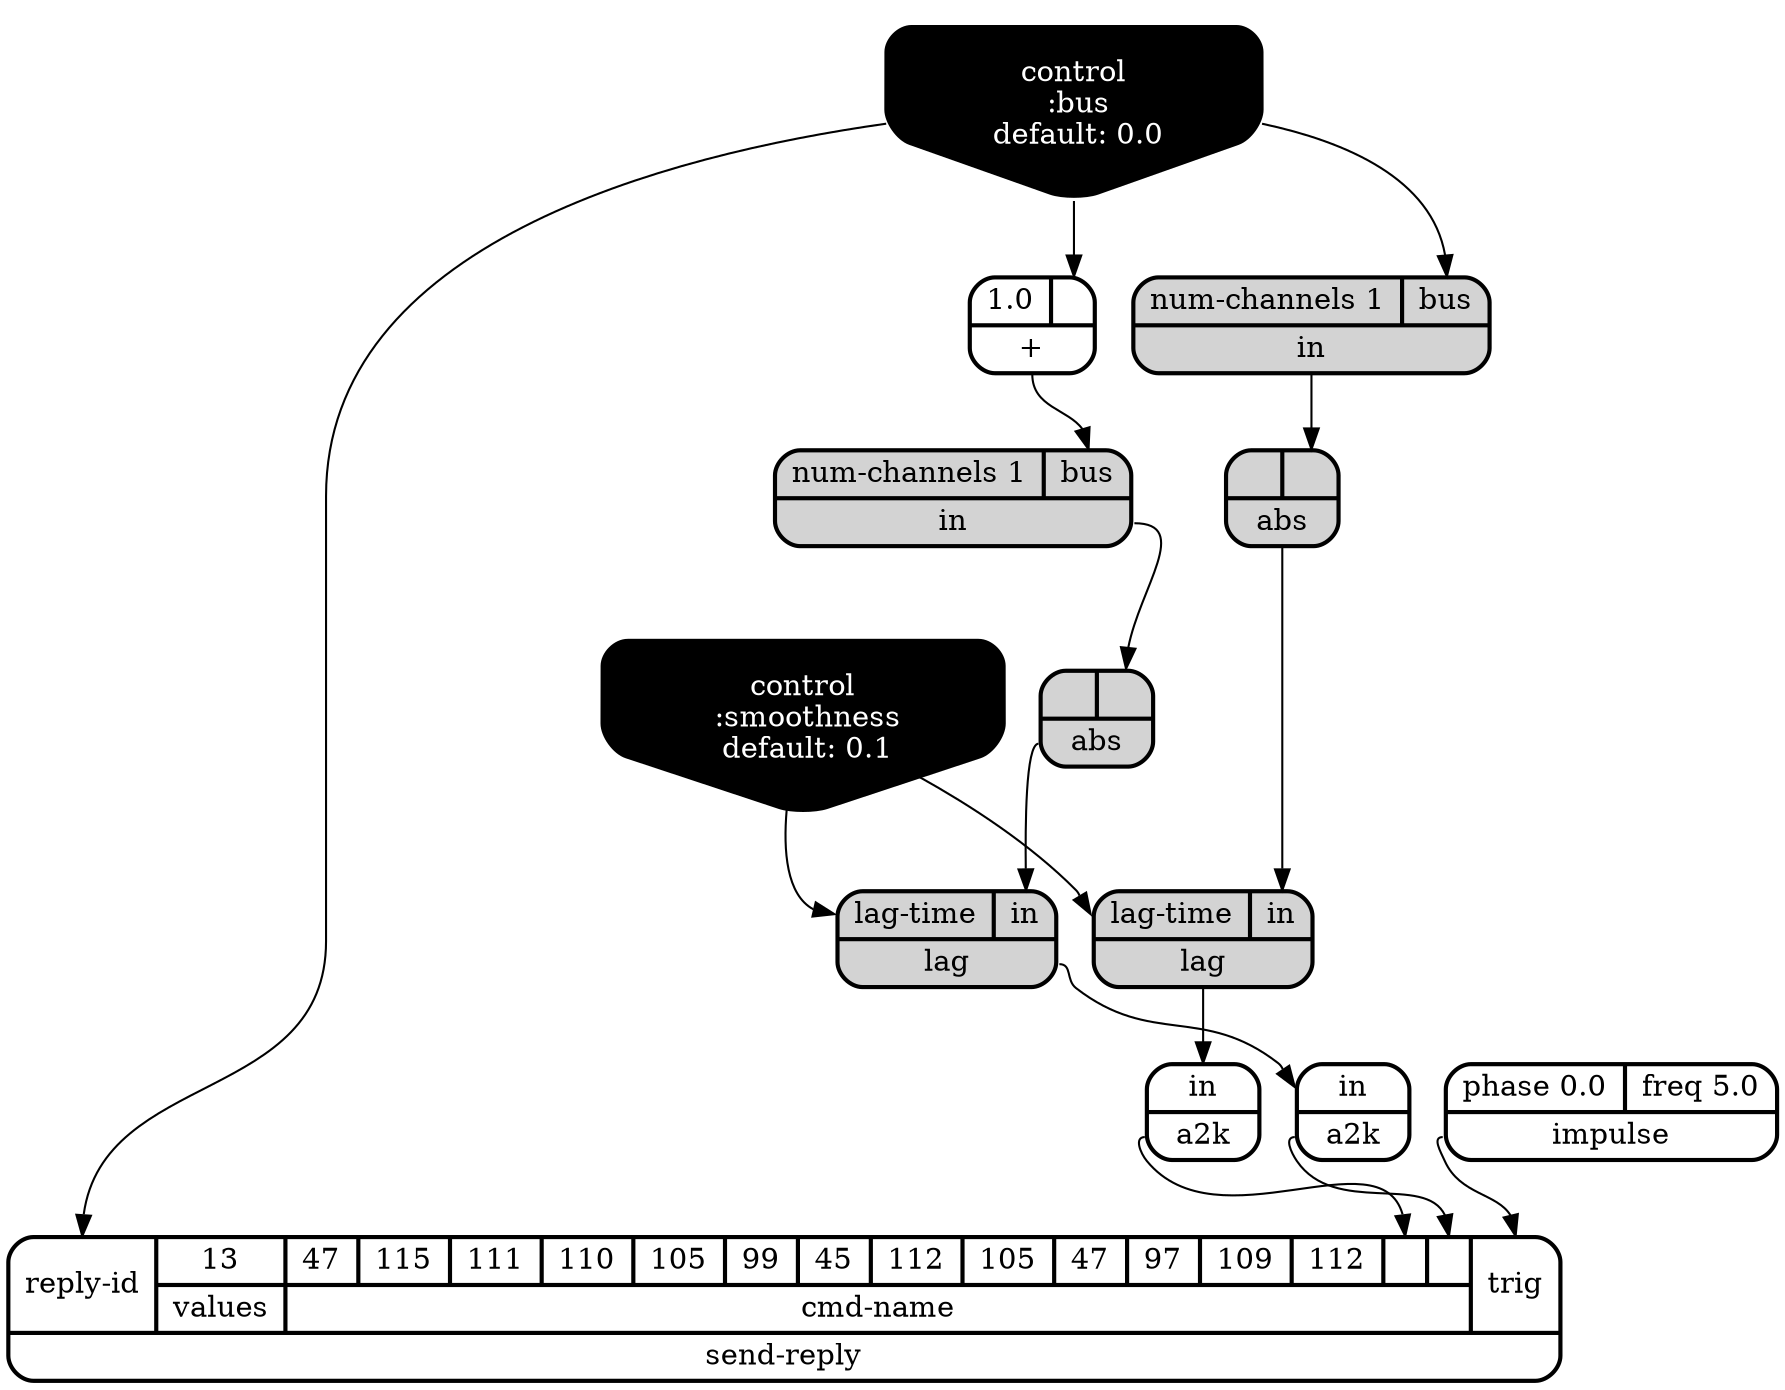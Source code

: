 digraph synthdef {
2 [label = "{{ <b> 1.0|<a> } |<__UG_NAME__>+ }" style="bold, rounded" shape=record rankdir=LR];
6 [label = "{{ <in> in} |<__UG_NAME__>a2k }" style="bold, rounded" shape=record rankdir=LR];
10 [label = "{{ <in> in} |<__UG_NAME__>a2k }" style="bold, rounded" shape=record rankdir=LR];
4 [label = "{{ <b> |<a> } |<__UG_NAME__>abs }" style="filled, bold, rounded"  shape=record rankdir=LR];
8 [label = "{{ <b> |<a> } |<__UG_NAME__>abs }" style="filled, bold, rounded"  shape=record rankdir=LR];
0 [label = "control
 :bus
 default: 0.0" shape=invhouse style="rounded, filled, bold" fillcolor=black fontcolor=white ]; 
1 [label = "control
 :smoothness
 default: 0.1" shape=invhouse style="rounded, filled, bold" fillcolor=black fontcolor=white ]; 
11 [label = "{{ <phase> phase 0.0|<freq> freq 5.0} |<__UG_NAME__>impulse }" style="bold, rounded" shape=record rankdir=LR];
3 [label = "{{ <num____channels> num-channels 1|<bus> bus} |<__UG_NAME__>in }" style="filled, bold, rounded"  shape=record rankdir=LR];
7 [label = "{{ <num____channels> num-channels 1|<bus> bus} |<__UG_NAME__>in }" style="filled, bold, rounded"  shape=record rankdir=LR];
5 [label = "{{ <lag____time> lag-time|<in> in} |<__UG_NAME__>lag }" style="filled, bold, rounded"  shape=record rankdir=LR];
9 [label = "{{ <lag____time> lag-time|<in> in} |<__UG_NAME__>lag }" style="filled, bold, rounded"  shape=record rankdir=LR];
12 [label = "{{ <reply____id> reply-id|{{13}|values}|{{47|115|111|110|105|99|45|112|105|47|97|109|112|<cmd____name___a2k___13>|<cmd____name___a2k___14>}|cmd-name}|<trig> trig} |<__UG_NAME__>send-reply }" style="bold, rounded" shape=record rankdir=LR];

0:__UG_NAME__ -> 2:a ;
5:__UG_NAME__ -> 6:in ;
9:__UG_NAME__ -> 10:in ;
3:__UG_NAME__ -> 4:a ;
7:__UG_NAME__ -> 8:a ;
2:__UG_NAME__ -> 3:bus ;
0:__UG_NAME__ -> 7:bus ;
4:__UG_NAME__ -> 5:in ;
1:__UG_NAME__ -> 5:lag____time ;
8:__UG_NAME__ -> 9:in ;
1:__UG_NAME__ -> 9:lag____time ;
11:__UG_NAME__ -> 12:trig ;
10:__UG_NAME__ -> 12:cmd____name___a2k___13 ;
6:__UG_NAME__ -> 12:cmd____name___a2k___14 ;
0:__UG_NAME__ -> 12:reply____id ;

}
